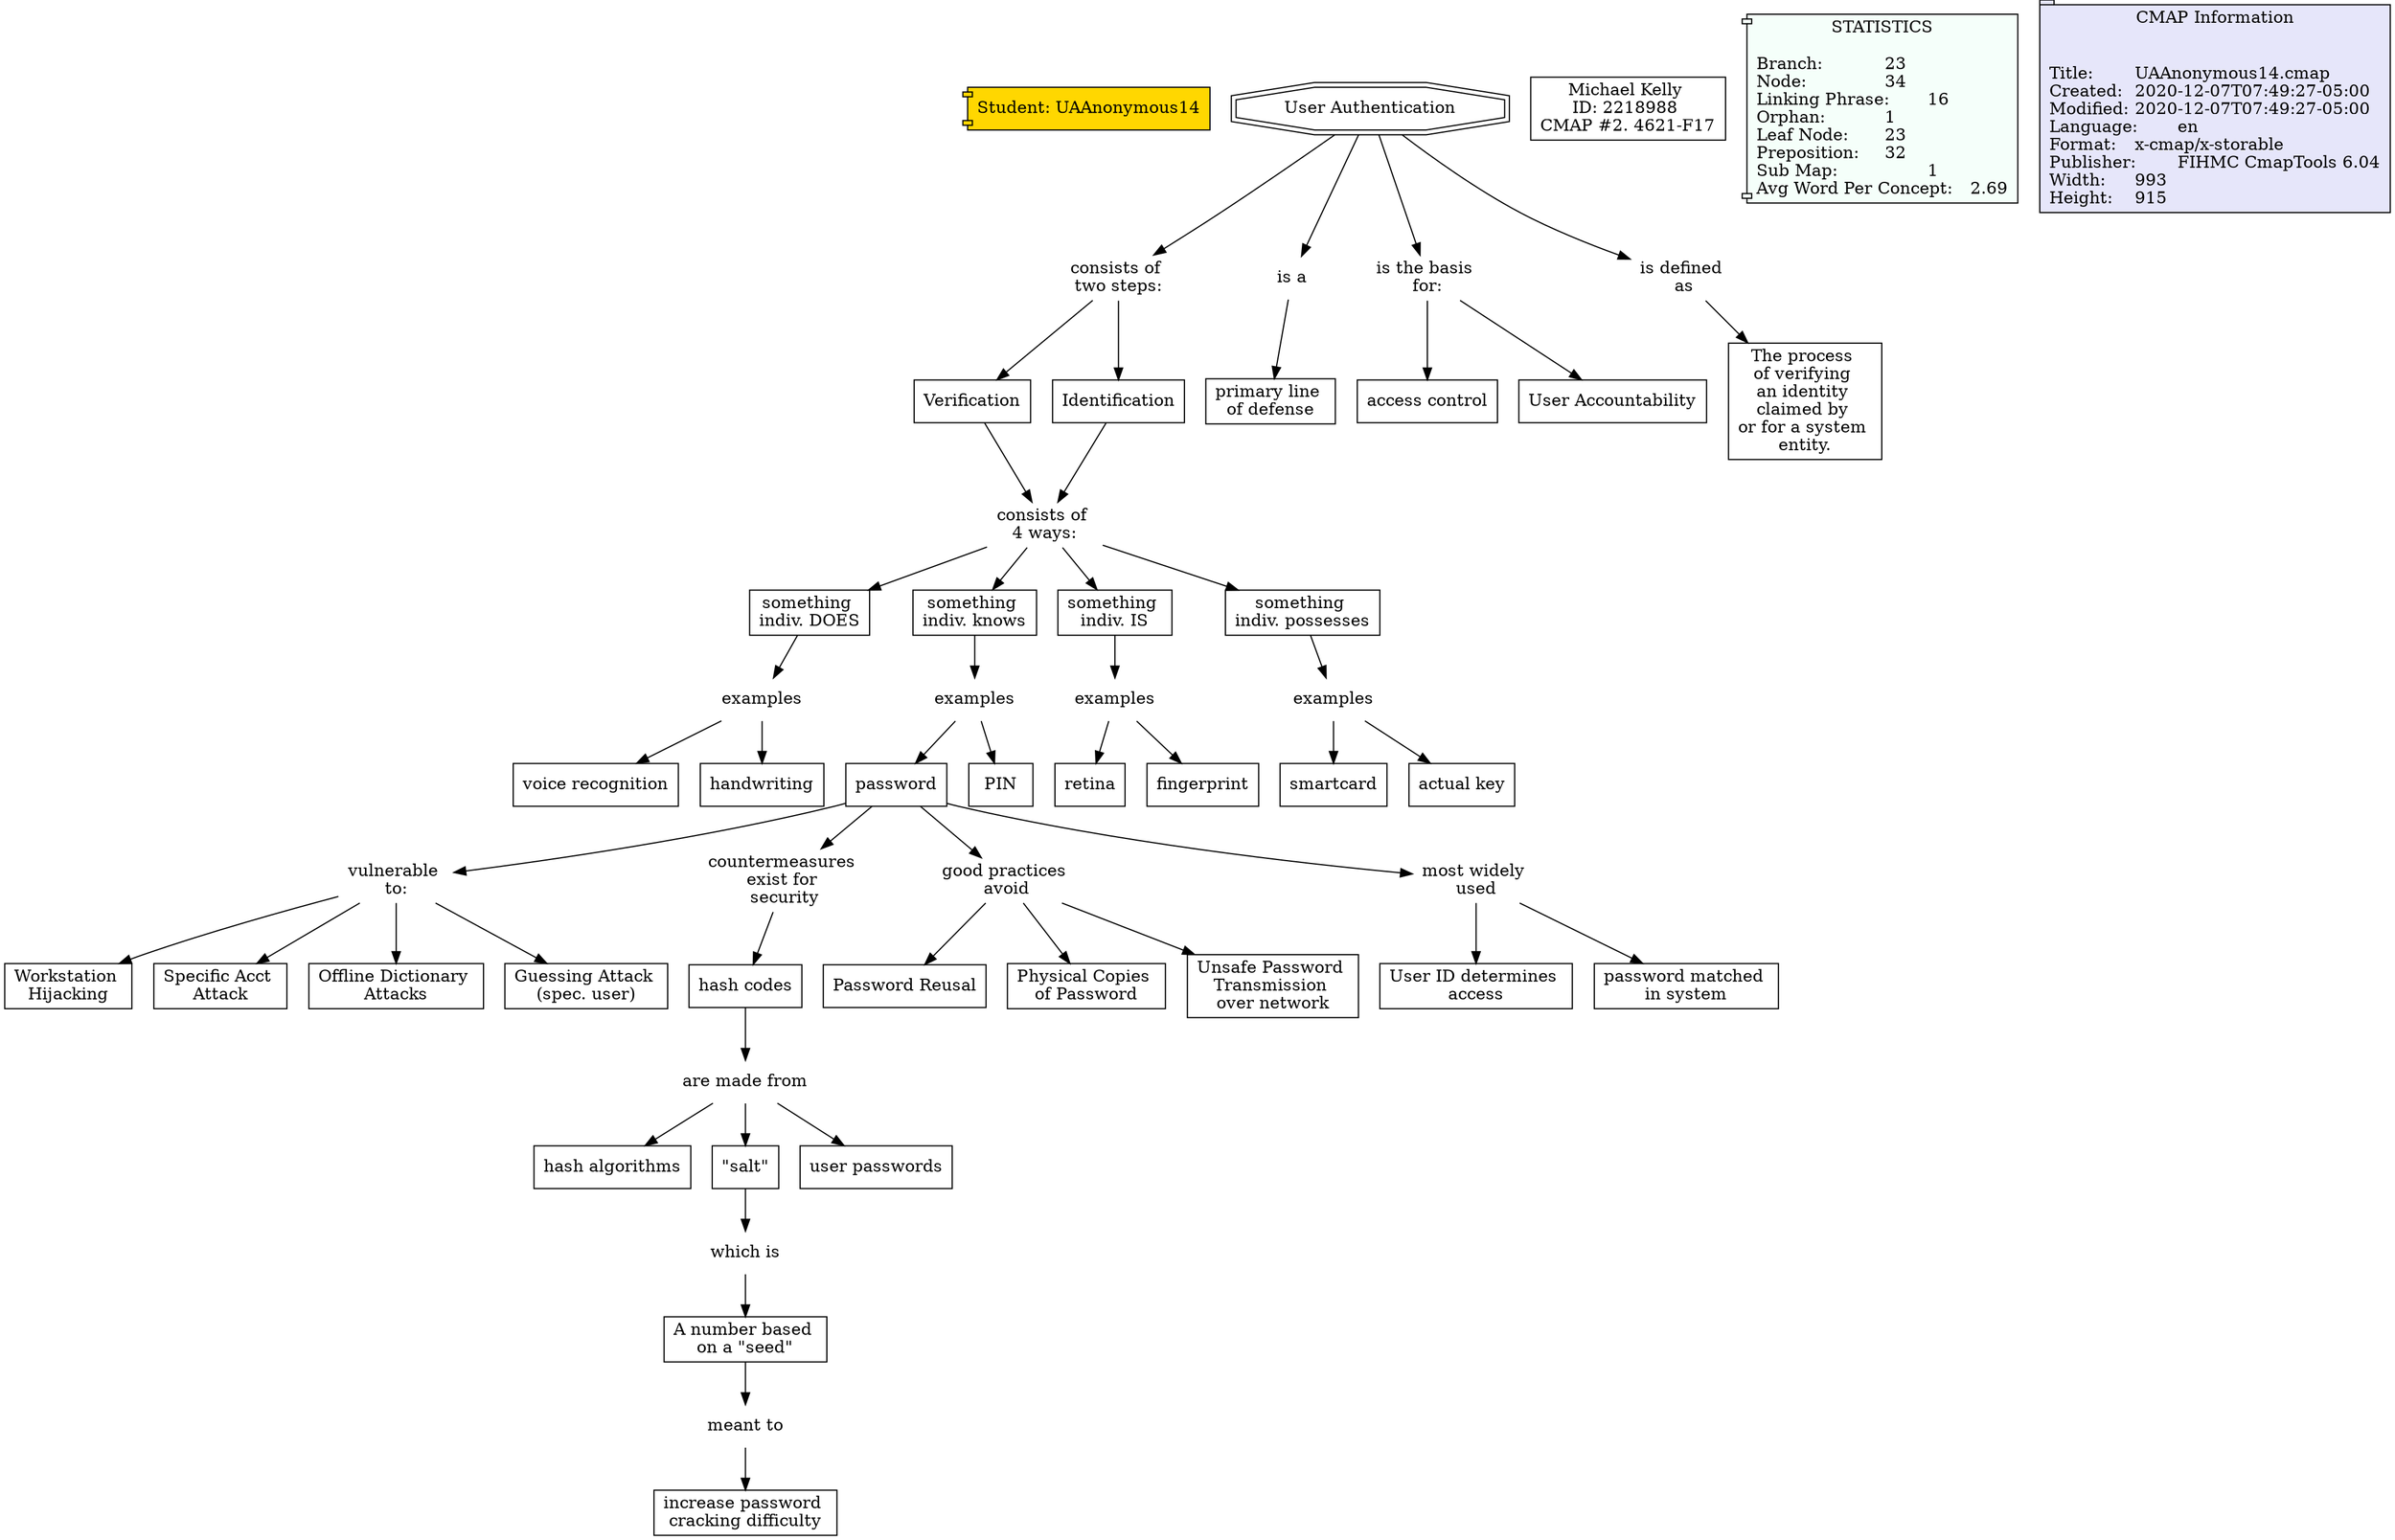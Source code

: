 // The Round Table
digraph {
	Student [label="Student: UAAnonymous14" fillcolor=gold shape=component style=filled]
	"1RR9TY8RF-PXB6WR-1GW" [label="vulnerable 
to:" shape=none]
	"1RR9V0D7R-V10BK9-1NH" [label="Workstation 
Hijacking" fillcolor=white shape=rect style=filled]
	"1RR9TY8RF-PXB6WR-1GW" -> "1RR9V0D7R-V10BK9-1NH" [constraint=true]
	"1RR9TY8RF-PXB6WR-1GW" [label="vulnerable 
to:" shape=none]
	"1RR9TZ09H-1DHX2KX-1KN" [label="Specific Acct 
Attack" fillcolor=white shape=rect style=filled]
	"1RR9TY8RF-PXB6WR-1GW" -> "1RR9TZ09H-1DHX2KX-1KN" [constraint=true]
	"1RR9TNYBT-9RV878-11S" [label=examples shape=none]
	"1RR9TNYBR-1W9XBZN-11P" [label=smartcard fillcolor=white shape=rect style=filled]
	"1RR9TNYBT-9RV878-11S" -> "1RR9TNYBR-1W9XBZN-11P" [constraint=true]
	"1RR9VFNCG-TBSZKG-260" [label="are made from
" shape=none]
	"1RR9VFNCC-1QV3L0K-25X" [label="hash algorithms
" fillcolor=white shape=rect style=filled]
	"1RR9VFNCG-TBSZKG-260" -> "1RR9VFNCC-1QV3L0K-25X" [constraint=true]
	"1RR9VDL04-3QV3D4-23J" [label="countermeasures 
exist for 
security" shape=none]
	"1RR9VDL02-25NY20M-23F" [label="hash codes
" fillcolor=white shape=rect style=filled]
	"1RR9VDL04-3QV3D4-23J" -> "1RR9VDL02-25NY20M-23F" [constraint=true]
	"1RR9VG9Y9-1LMNS3P-28Q" [label="\"salt\"" fillcolor=white shape=rect style=filled]
	"1RR9VGJ41-2319BF3-29J" [label="which is" shape=none]
	"1RR9VG9Y9-1LMNS3P-28Q" -> "1RR9VGJ41-2319BF3-29J" [constraint=true]
	"1RR9T78GB-14PMP5-HH" [label=Verification fillcolor=white shape=rect style=filled]
	"1RR9TJXJH-10F0WLB-RW" [label="consists of 
4 ways:" shape=none]
	"1RR9T78GB-14PMP5-HH" -> "1RR9TJXJH-10F0WLB-RW" [constraint=true]
	"1RR9TMZK4-K3YVV6-ZL" [label=examples shape=none]
	"1RR9TNFYN-GD2YD4-10S" [label=password fillcolor=white shape=rect style=filled]
	"1RR9TMZK4-K3YVV6-ZL" -> "1RR9TNFYN-GD2YD4-10S" [constraint=true]
	"1RR9T46ZL-2BH26V3-8K" [label="User Authentication
" fillcolor=white shape=doubleoctagon style=filled]
	"1RR9T6XTV-1ZXJ7VS-G2" [label="consists of 
two steps:
" shape=none]
	"1RR9T46ZL-2BH26V3-8K" -> "1RR9T6XTV-1ZXJ7VS-G2" [constraint=true]
	"1RR9VHGCT-2303DD7-2CN" [label="meant to" shape=none]
	"1RR9VHGCR-H5809P-2CK" [label="increase password 
cracking difficulty
" fillcolor=white shape=rect style=filled]
	"1RR9VHGCT-2303DD7-2CN" -> "1RR9VHGCR-H5809P-2CK" [constraint=true]
	"1RR9T9ZPG-VKW8X8-N3" [label="is a" shape=none]
	"1RR9T9ZPD-1M8LKV5-N0" [label="primary line 
of defense
" fillcolor=white shape=rect style=filled]
	"1RR9T9ZPG-VKW8X8-N3" -> "1RR9T9ZPD-1M8LKV5-N0" [constraint=true]
	"1RR9V2980-QS0N76-1Q8" [label="good practices 
avoid" shape=none]
	"1RR9V4782-F0L253-1VB" [label="Password Reusal
" fillcolor=white shape=rect style=filled]
	"1RR9V2980-QS0N76-1Q8" -> "1RR9V4782-F0L253-1VB" [constraint=true]
	"1RR9TY8RF-PXB6WR-1GW" [label="vulnerable 
to:" shape=none]
	"1RR9TY8RC-315R6F-1GS" [label="Offline Dictionary 
Attacks" fillcolor=white shape=rect style=filled]
	"1RR9TY8RF-PXB6WR-1GW" -> "1RR9TY8RC-315R6F-1GS" [constraint=true]
	"1RR9TNFYN-GD2YD4-10S" [label=password fillcolor=white shape=rect style=filled]
	"1RR9VDL04-3QV3D4-23J" [label="countermeasures 
exist for 
security" shape=none]
	"1RR9TNFYN-GD2YD4-10S" -> "1RR9VDL04-3QV3D4-23J" [constraint=true]
	"1RR9VGJ41-2319BF3-29J" [label="which is" shape=none]
	"1RR9VGJ3Y-LQS86M-29F" [label="A number based 
on a \"seed\"
" fillcolor=white shape=rect style=filled]
	"1RR9VGJ41-2319BF3-29J" -> "1RR9VGJ3Y-LQS86M-29F" [constraint=true]
	"1RR9TLYW7-29FMDKY-Y4" [label="something 
indiv. DOES
" fillcolor=white shape=rect style=filled]
	"1RR9TQP7S-1FJF5WZ-16P" [label=examples shape=none]
	"1RR9TLYW7-29FMDKY-Y4" -> "1RR9TQP7S-1FJF5WZ-16P" [constraint=true]
	"1RR9T6XTV-1ZXJ7VS-G2" [label="consists of 
two steps:
" shape=none]
	"1RR9T78GB-14PMP5-HH" [label=Verification fillcolor=white shape=rect style=filled]
	"1RR9T6XTV-1ZXJ7VS-G2" -> "1RR9T78GB-14PMP5-HH" [constraint=true]
	"1RR9T6XTQ-42GYHK-FZ" [label=Identification fillcolor=white shape=rect style=filled]
	"1RR9TJXJH-10F0WLB-RW" [label="consists of 
4 ways:" shape=none]
	"1RR9T6XTQ-42GYHK-FZ" -> "1RR9TJXJH-10F0WLB-RW" [constraint=true]
	"1RR9VDL02-25NY20M-23F" [label="hash codes
" fillcolor=white shape=rect style=filled]
	"1RR9VFNCG-TBSZKG-260" [label="are made from
" shape=none]
	"1RR9VDL02-25NY20M-23F" -> "1RR9VFNCG-TBSZKG-260" [constraint=true]
	"1RR9TJXJH-10F0WLB-RW" [label="consists of 
4 ways:" shape=none]
	"1RR9TJXJD-215961F-RS" [label="something 
indiv. knows
" fillcolor=white shape=rect style=filled]
	"1RR9TJXJH-10F0WLB-RW" -> "1RR9TJXJD-215961F-RS" [constraint=true]
	"1RR9V2980-QS0N76-1Q8" [label="good practices 
avoid" shape=none]
	"1RR9V297Y-28R9WBF-1Q5" [label="Physical Copies 
of Password
" fillcolor=white shape=rect style=filled]
	"1RR9V2980-QS0N76-1Q8" -> "1RR9V297Y-28R9WBF-1Q5" [constraint=true]
	"1RR9TPMJ1-T8WF64-148" [label=examples shape=none]
	"1RR9TPMHY-1YG8F90-145" [label=retina fillcolor=white shape=rect style=filled]
	"1RR9TPMJ1-T8WF64-148" -> "1RR9TPMHY-1YG8F90-145" [constraint=true]
	"1RR9T6XTV-1ZXJ7VS-G2" [label="consists of 
two steps:
" shape=none]
	"1RR9T6XTQ-42GYHK-FZ" [label=Identification fillcolor=white shape=rect style=filled]
	"1RR9T6XTV-1ZXJ7VS-G2" -> "1RR9T6XTQ-42GYHK-FZ" [constraint=true]
	"1RR9TJXJH-10F0WLB-RW" [label="consists of 
4 ways:" shape=none]
	"1RR9TLJ7W-1N534CW-WT" [label="something 
indiv. IS" fillcolor=white shape=rect style=filled]
	"1RR9TJXJH-10F0WLB-RW" -> "1RR9TLJ7W-1N534CW-WT" [constraint=true]
	"1RR9TL667-GDLBPK-VG" [label="something 
indiv. possesses
" fillcolor=white shape=rect style=filled]
	"1RR9TNYBT-9RV878-11S" [label=examples shape=none]
	"1RR9TL667-GDLBPK-VG" -> "1RR9TNYBT-9RV878-11S" [constraint=true]
	"1RR9TY8RF-PXB6WR-1GW" [label="vulnerable 
to:" shape=none]
	"1RR9TZJYH-1ZMFJKW-1LW" [label="Guessing Attack 
(spec. user)
" fillcolor=white shape=rect style=filled]
	"1RR9TY8RF-PXB6WR-1GW" -> "1RR9TZJYH-1ZMFJKW-1LW" [constraint=true]
	"1RR9TQP7S-1FJF5WZ-16P" [label=examples shape=none]
	"1RR9TQP7Q-2BQRQX3-16L" [label="voice recognition
" fillcolor=white shape=rect style=filled]
	"1RR9TQP7S-1FJF5WZ-16P" -> "1RR9TQP7Q-2BQRQX3-16L" [constraint=true]
	"1RR9T46ZL-2BH26V3-8K" [label="User Authentication
" fillcolor=white shape=doubleoctagon style=filled]
	"1RR9T9ZPG-VKW8X8-N3" [label="is a" shape=none]
	"1RR9T46ZL-2BH26V3-8K" -> "1RR9T9ZPG-VKW8X8-N3" [constraint=true]
	"1RR9TNFYN-GD2YD4-10S" [label=password fillcolor=white shape=rect style=filled]
	"1RR9V2980-QS0N76-1Q8" [label="good practices 
avoid" shape=none]
	"1RR9TNFYN-GD2YD4-10S" -> "1RR9V2980-QS0N76-1Q8" [constraint=true]
	"1RR9TT92G-29BL12G-19L" [label="most widely 
used" shape=none]
	"1RR9TVP5L-1N4YZ61-1CR" [label="User ID determines 
access" fillcolor=white shape=rect style=filled]
	"1RR9TT92G-29BL12G-19L" -> "1RR9TVP5L-1N4YZ61-1CR" [constraint=true]
	"1RR9VGJ3Y-LQS86M-29F" [label="A number based 
on a \"seed\"
" fillcolor=white shape=rect style=filled]
	"1RR9VHGCT-2303DD7-2CN" [label="meant to" shape=none]
	"1RR9VGJ3Y-LQS86M-29F" -> "1RR9VHGCT-2303DD7-2CN" [constraint=true]
	"1RR9T8M7Q-24S29JV-K3" [label="is the basis 
for:" shape=none]
	"1RR9T8M7N-25VY5LJ-K0" [label="access control
" fillcolor=white shape=rect style=filled]
	"1RR9T8M7Q-24S29JV-K3" -> "1RR9T8M7N-25VY5LJ-K0" [constraint=true]
	"1RR9TNFYN-GD2YD4-10S" [label=password fillcolor=white shape=rect style=filled]
	"1RR9TT92G-29BL12G-19L" [label="most widely 
used" shape=none]
	"1RR9TNFYN-GD2YD4-10S" -> "1RR9TT92G-29BL12G-19L" [constraint=true]
	"1RR9TJXJH-10F0WLB-RW" [label="consists of 
4 ways:" shape=none]
	"1RR9TL667-GDLBPK-VG" [label="something 
indiv. possesses
" fillcolor=white shape=rect style=filled]
	"1RR9TJXJH-10F0WLB-RW" -> "1RR9TL667-GDLBPK-VG" [constraint=true]
	"1RR9TNYBT-9RV878-11S" [label=examples shape=none]
	"1RR9TPBD6-V8BTYD-133" [label="actual key
" fillcolor=white shape=rect style=filled]
	"1RR9TNYBT-9RV878-11S" -> "1RR9TPBD6-V8BTYD-133" [constraint=true]
	"1RR9TLJ7W-1N534CW-WT" [label="something 
indiv. IS" fillcolor=white shape=rect style=filled]
	"1RR9TPMJ1-T8WF64-148" [label=examples shape=none]
	"1RR9TLJ7W-1N534CW-WT" -> "1RR9TPMJ1-T8WF64-148" [constraint=true]
	"1RR9V2980-QS0N76-1Q8" [label="good practices 
avoid" shape=none]
	"1RR9V4LP5-1N75QN2-1WM" [label="Unsafe Password 
Transmission 
over network
" fillcolor=white shape=rect style=filled]
	"1RR9V2980-QS0N76-1Q8" -> "1RR9V4LP5-1N75QN2-1WM" [constraint=true]
	"1RR9T46ZL-2BH26V3-8K" [label="User Authentication
" fillcolor=white shape=doubleoctagon style=filled]
	"1RR9T54CR-27SXCQY-DK" [label="is defined 
as" shape=none]
	"1RR9T46ZL-2BH26V3-8K" -> "1RR9T54CR-27SXCQY-DK" [constraint=true]
	"1RR9TJXJH-10F0WLB-RW" [label="consists of 
4 ways:" shape=none]
	"1RR9TLYW7-29FMDKY-Y4" [label="something 
indiv. DOES
" fillcolor=white shape=rect style=filled]
	"1RR9TJXJH-10F0WLB-RW" -> "1RR9TLYW7-29FMDKY-Y4" [constraint=true]
	"1RR9TQP7S-1FJF5WZ-16P" [label=examples shape=none]
	"1RR9TR5HT-1LFY9G2-18B" [label=handwriting fillcolor=white shape=rect style=filled]
	"1RR9TQP7S-1FJF5WZ-16P" -> "1RR9TR5HT-1LFY9G2-18B" [constraint=true]
	"1RR9VFNCG-TBSZKG-260" [label="are made from
" shape=none]
	"1RR9VG23F-1J1NTSQ-27Q" [label="user passwords
" fillcolor=white shape=rect style=filled]
	"1RR9VFNCG-TBSZKG-260" -> "1RR9VG23F-1J1NTSQ-27Q" [constraint=true]
	"1RR9T8M7Q-24S29JV-K3" [label="is the basis 
for:" shape=none]
	"1RR9T98M7-1GMLHJS-LV" [label="User Accountability
" fillcolor=white shape=rect style=filled]
	"1RR9T8M7Q-24S29JV-K3" -> "1RR9T98M7-1GMLHJS-LV" [constraint=true]
	"1RR9TMZK4-K3YVV6-ZL" [label=examples shape=none]
	"1RR9TMZK1-Z3B5FR-ZH" [label=PIN fillcolor=white shape=rect style=filled]
	"1RR9TMZK4-K3YVV6-ZL" -> "1RR9TMZK1-Z3B5FR-ZH" [constraint=true]
	"1RR9TPMJ1-T8WF64-148" [label=examples shape=none]
	"1RR9TPXNN-407RC0-15N" [label=fingerprint fillcolor=white shape=rect style=filled]
	"1RR9TPMJ1-T8WF64-148" -> "1RR9TPXNN-407RC0-15N" [constraint=true]
	"1RR9VFNCG-TBSZKG-260" [label="are made from
" shape=none]
	"1RR9VG9Y9-1LMNS3P-28Q" [label="\"salt\"" fillcolor=white shape=rect style=filled]
	"1RR9VFNCG-TBSZKG-260" -> "1RR9VG9Y9-1LMNS3P-28Q" [constraint=true]
	"1RR9T54CR-27SXCQY-DK" [label="is defined 
as" shape=none]
	"1RR9T54CM-YWVW1J-DG" [label="The process 
of verifying 
an identity 
claimed by 
or for a system 
entity." fillcolor=white shape=rect style=filled]
	"1RR9T54CR-27SXCQY-DK" -> "1RR9T54CM-YWVW1J-DG" [constraint=true]
	"1RR9TNFYN-GD2YD4-10S" [label=password fillcolor=white shape=rect style=filled]
	"1RR9TY8RF-PXB6WR-1GW" [label="vulnerable 
to:" shape=none]
	"1RR9TNFYN-GD2YD4-10S" -> "1RR9TY8RF-PXB6WR-1GW" [constraint=true]
	"1RR9T46ZL-2BH26V3-8K" [label="User Authentication
" fillcolor=white shape=doubleoctagon style=filled]
	"1RR9T8M7Q-24S29JV-K3" [label="is the basis 
for:" shape=none]
	"1RR9T46ZL-2BH26V3-8K" -> "1RR9T8M7Q-24S29JV-K3" [constraint=true]
	"1RR9TT92G-29BL12G-19L" [label="most widely 
used" shape=none]
	"1RR9TT92D-8XKWDP-19H" [label="password matched 
in system" fillcolor=white shape=rect style=filled]
	"1RR9TT92G-29BL12G-19L" -> "1RR9TT92D-8XKWDP-19H" [constraint=true]
	"1RR9TJXJD-215961F-RS" [label="something 
indiv. knows
" fillcolor=white shape=rect style=filled]
	"1RR9TMZK4-K3YVV6-ZL" [label=examples shape=none]
	"1RR9TJXJD-215961F-RS" -> "1RR9TMZK4-K3YVV6-ZL" [constraint=true]
	"1RR9VJXLS-DWX432-2GP" [label="Michael Kelly 
ID: 2218988 
CMAP #2. 4621-F17
" fillcolor=white shape=rect style=filled]
	statictics [label="STATISTICS
\lBranch:		23\lNode:		34\lLinking Phrase:	16\lOrphan:		1\lLeaf Node:	23\lPreposition:	32\lSub Map:		1\lAvg Word Per Concept:	2.69\l" Gsplines=true fillcolor="#F5FFFA" shape=component style=filled]
	file_info [label="CMAP Information

\lTitle:	UAAnonymous14.cmap\lCreated:	2020-12-07T07:49:27-05:00\lModified:	2020-12-07T07:49:27-05:00\lLanguage:	en\lFormat:	x-cmap/x-storable\lPublisher:	FIHMC CmapTools 6.04\lWidth:	993\lHeight:	915\l" Gsplines=true fillcolor="#E6E6FA" shape=tab style=filled]
}
